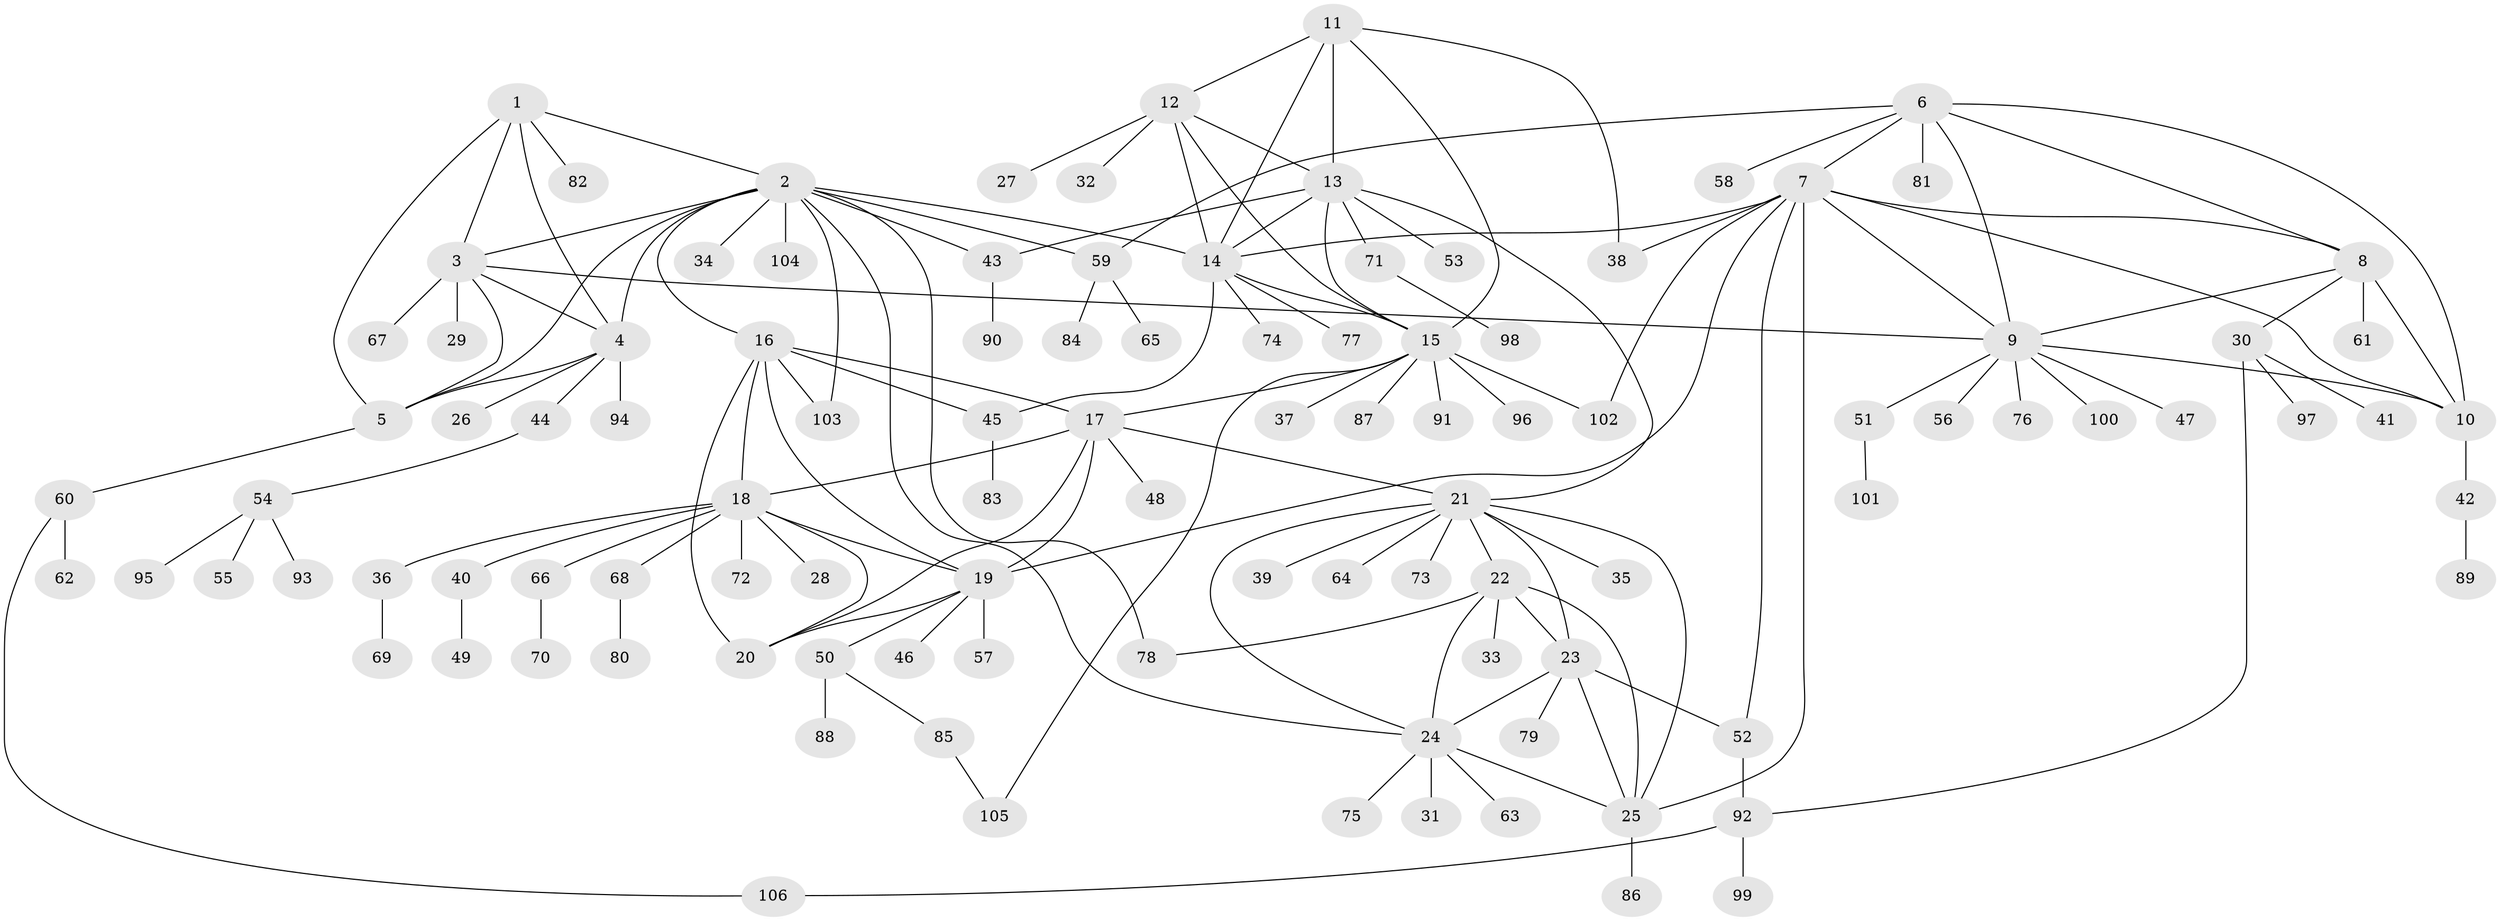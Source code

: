 // coarse degree distribution, {3: 0.03773584905660377, 4: 0.05660377358490566, 1: 0.7735849056603774, 2: 0.07547169811320754, 6: 0.018867924528301886, 22: 0.018867924528301886, 21: 0.018867924528301886}
// Generated by graph-tools (version 1.1) at 2025/59/03/04/25 21:59:04]
// undirected, 106 vertices, 152 edges
graph export_dot {
graph [start="1"]
  node [color=gray90,style=filled];
  1;
  2;
  3;
  4;
  5;
  6;
  7;
  8;
  9;
  10;
  11;
  12;
  13;
  14;
  15;
  16;
  17;
  18;
  19;
  20;
  21;
  22;
  23;
  24;
  25;
  26;
  27;
  28;
  29;
  30;
  31;
  32;
  33;
  34;
  35;
  36;
  37;
  38;
  39;
  40;
  41;
  42;
  43;
  44;
  45;
  46;
  47;
  48;
  49;
  50;
  51;
  52;
  53;
  54;
  55;
  56;
  57;
  58;
  59;
  60;
  61;
  62;
  63;
  64;
  65;
  66;
  67;
  68;
  69;
  70;
  71;
  72;
  73;
  74;
  75;
  76;
  77;
  78;
  79;
  80;
  81;
  82;
  83;
  84;
  85;
  86;
  87;
  88;
  89;
  90;
  91;
  92;
  93;
  94;
  95;
  96;
  97;
  98;
  99;
  100;
  101;
  102;
  103;
  104;
  105;
  106;
  1 -- 2;
  1 -- 3;
  1 -- 4;
  1 -- 5;
  1 -- 82;
  2 -- 3;
  2 -- 4;
  2 -- 5;
  2 -- 14;
  2 -- 16;
  2 -- 24;
  2 -- 34;
  2 -- 43;
  2 -- 59;
  2 -- 78;
  2 -- 103;
  2 -- 104;
  3 -- 4;
  3 -- 5;
  3 -- 9;
  3 -- 29;
  3 -- 67;
  4 -- 5;
  4 -- 26;
  4 -- 44;
  4 -- 94;
  5 -- 60;
  6 -- 7;
  6 -- 8;
  6 -- 9;
  6 -- 10;
  6 -- 58;
  6 -- 59;
  6 -- 81;
  7 -- 8;
  7 -- 9;
  7 -- 10;
  7 -- 14;
  7 -- 19;
  7 -- 25;
  7 -- 38;
  7 -- 52;
  7 -- 102;
  8 -- 9;
  8 -- 10;
  8 -- 30;
  8 -- 61;
  9 -- 10;
  9 -- 47;
  9 -- 51;
  9 -- 56;
  9 -- 76;
  9 -- 100;
  10 -- 42;
  11 -- 12;
  11 -- 13;
  11 -- 14;
  11 -- 15;
  11 -- 38;
  12 -- 13;
  12 -- 14;
  12 -- 15;
  12 -- 27;
  12 -- 32;
  13 -- 14;
  13 -- 15;
  13 -- 21;
  13 -- 43;
  13 -- 53;
  13 -- 71;
  14 -- 15;
  14 -- 45;
  14 -- 74;
  14 -- 77;
  15 -- 17;
  15 -- 37;
  15 -- 87;
  15 -- 91;
  15 -- 96;
  15 -- 102;
  15 -- 105;
  16 -- 17;
  16 -- 18;
  16 -- 19;
  16 -- 20;
  16 -- 45;
  16 -- 103;
  17 -- 18;
  17 -- 19;
  17 -- 20;
  17 -- 21;
  17 -- 48;
  18 -- 19;
  18 -- 20;
  18 -- 28;
  18 -- 36;
  18 -- 40;
  18 -- 66;
  18 -- 68;
  18 -- 72;
  19 -- 20;
  19 -- 46;
  19 -- 50;
  19 -- 57;
  21 -- 22;
  21 -- 23;
  21 -- 24;
  21 -- 25;
  21 -- 35;
  21 -- 39;
  21 -- 64;
  21 -- 73;
  22 -- 23;
  22 -- 24;
  22 -- 25;
  22 -- 33;
  22 -- 78;
  23 -- 24;
  23 -- 25;
  23 -- 52;
  23 -- 79;
  24 -- 25;
  24 -- 31;
  24 -- 63;
  24 -- 75;
  25 -- 86;
  30 -- 41;
  30 -- 92;
  30 -- 97;
  36 -- 69;
  40 -- 49;
  42 -- 89;
  43 -- 90;
  44 -- 54;
  45 -- 83;
  50 -- 85;
  50 -- 88;
  51 -- 101;
  52 -- 92;
  54 -- 55;
  54 -- 93;
  54 -- 95;
  59 -- 65;
  59 -- 84;
  60 -- 62;
  60 -- 106;
  66 -- 70;
  68 -- 80;
  71 -- 98;
  85 -- 105;
  92 -- 99;
  92 -- 106;
}
